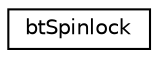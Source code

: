 digraph "Graphical Class Hierarchy"
{
  edge [fontname="Helvetica",fontsize="10",labelfontname="Helvetica",labelfontsize="10"];
  node [fontname="Helvetica",fontsize="10",shape=record];
  rankdir="LR";
  Node1 [label="btSpinlock",height=0.2,width=0.4,color="black", fillcolor="white", style="filled",URL="$classbt_spinlock.html"];
}
